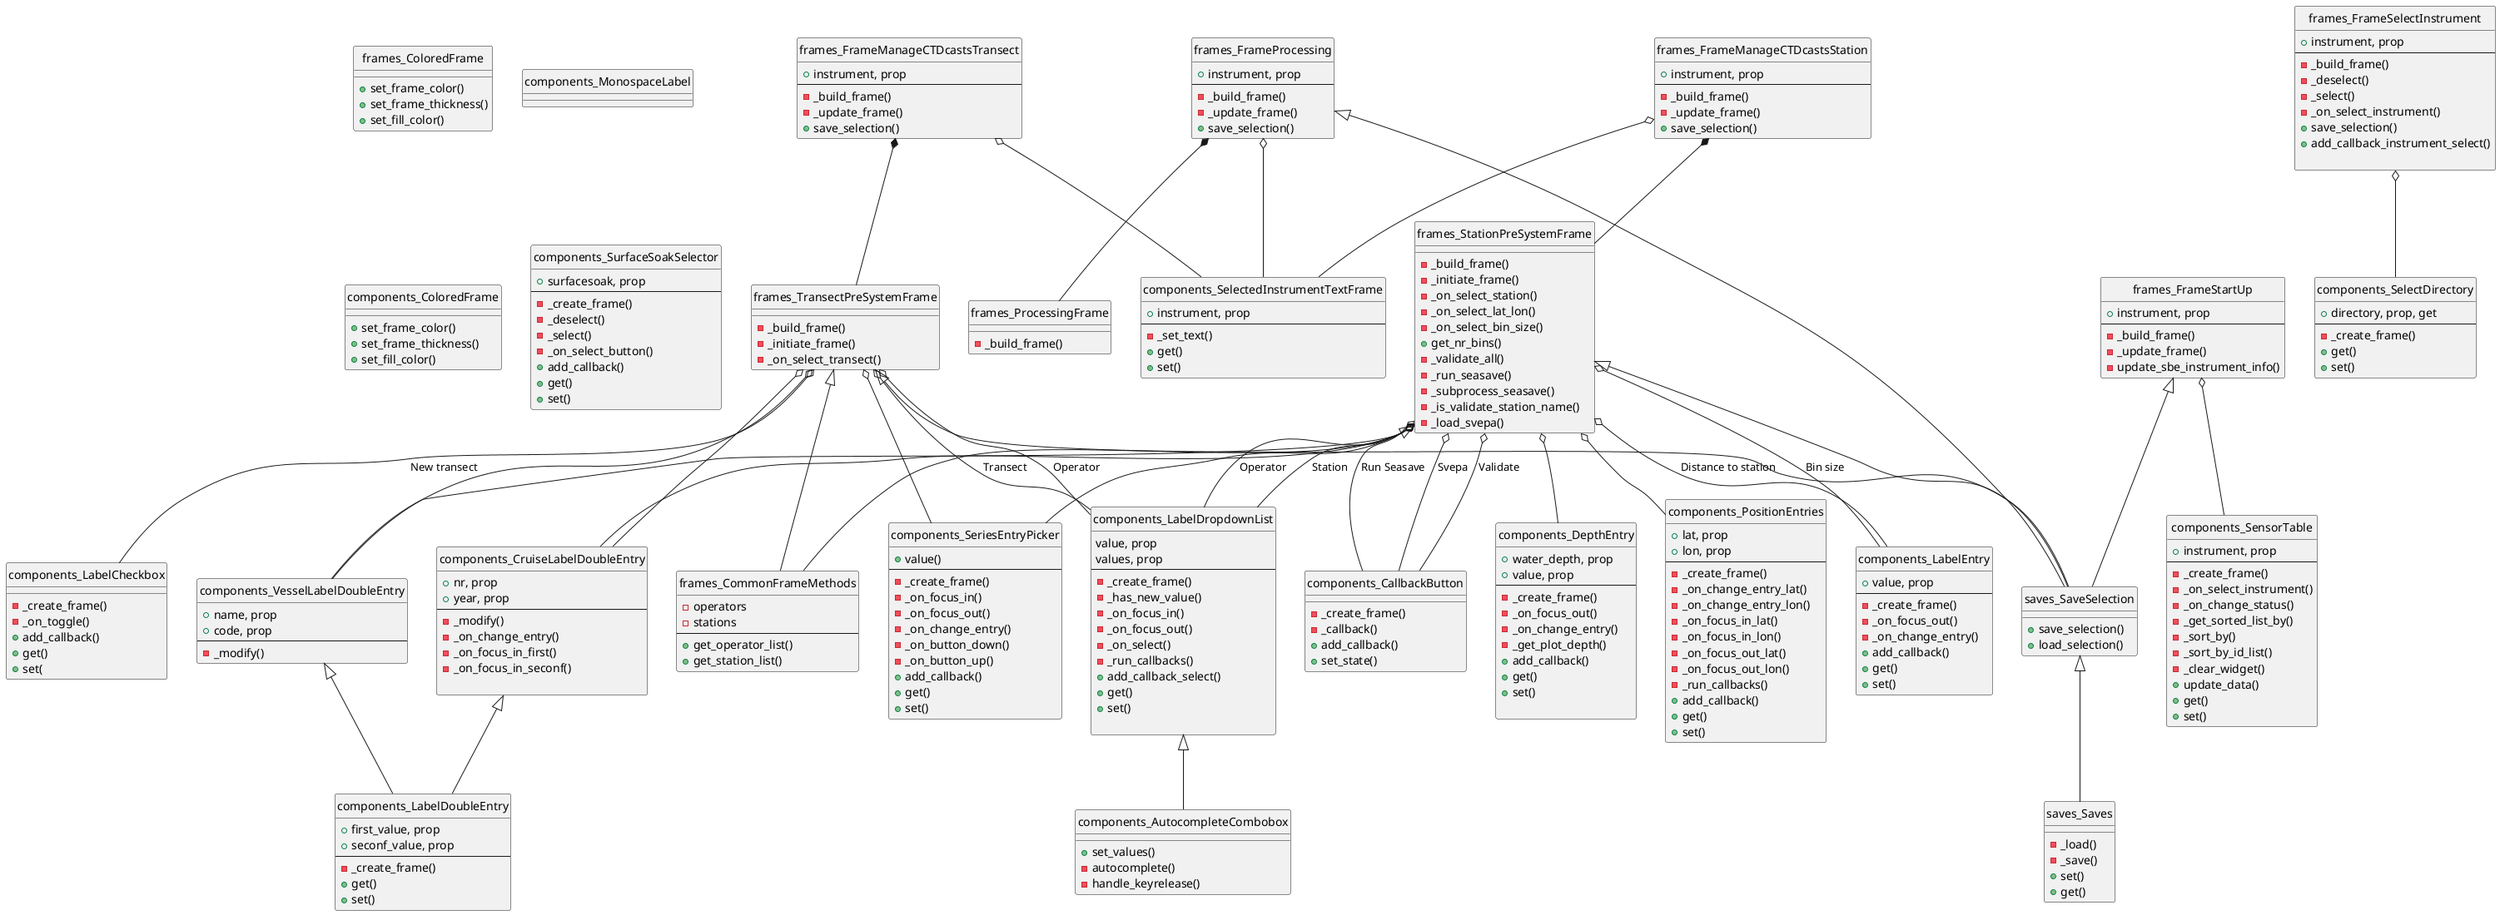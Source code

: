 @startuml 
skinparam Style strictuml

class frames_ColoredFrame {
    +set_frame_color()
    +set_frame_thickness()
    +set_fill_color()
}


class frames_CommonFrameMethods {
    -operators
    -stations
    --
    +get_operator_list()
    +get_station_list()
}

class frames_StationPreSystemFrame {
    -_build_frame() 
    -_initiate_frame()
    -_on_select_station()
    -_on_select_lat_lon()
    -_on_select_bin_size()
    +get_nr_bins()
    -_validate_all()
    -_run_seasave()
    -_subprocess_seasave()
    -_is_validate_station_name()
    -_load_svepa()
}

class frames_TransectPreSystemFrame {
    -_build_frame()
    -_initiate_frame()
    -_on_select_transect()
}

class frames_ProcessingFrame {
    -_build_frame()
}

class frames_FrameProcessing {
    +instrument, prop
    --
    -_build_frame()
    -_update_frame()
    +save_selection()
}

class frames_FrameSelectInstrument {
    +instrument, prop
    --
    -_build_frame()
    -_deselect()
    -_select()
    -_on_select_instrument()
    +save_selection()
    +add_callback_instrument_select()

}

class frames_FrameStartUp {
    +instrument, prop
    --
    -_build_frame()
    -_update_frame()
    -update_sbe_instrument_info()
}

class frames_FrameManageCTDcastsStation {
    +instrument, prop
    --
    -_build_frame()
    -_update_frame()
    +save_selection()
}

class frames_FrameManageCTDcastsTransect {
    +instrument, prop
    --
    -_build_frame()
    -_update_frame()
    +save_selection()
}

class saves_Saves {
    -_load()
    -_save()
    +set()
    +get()
}

class saves_SaveSelection {
    +save_selection()
    +load_selection()
}

class components_AutocompleteCombobox {
    +set_values()
    -autocomplete()
    -handle_keyrelease()
}

class components_MonospaceLabel {
}

class components_ColoredFrame {
    +set_frame_color()
    +set_frame_thickness()
    +set_fill_color()
}

class components_LabelDropdownList {
    value, prop
    values, prop
    --
    -_create_frame()
    -_has_new_value()
    -_on_focus_in()
    -_on_focus_out()
    -_on_select()
    -_run_callbacks()
    +add_callback_select()
    +get()
    +set()

}

class components_LabelEntry {
    +value, prop
    --
    -_create_frame()
    -_on_focus_out()
    -_on_change_entry()
    +add_callback()
    +get()
    +set()
}

class components_LabelDoubleEntry {
    +first_value, prop
    +seconf_value, prop
    --
    -_create_frame()
    +get()
    +set()
}

class components_CruiseLabelDoubleEntry {
    +nr, prop
    +year, prop
    --
    -_modify()
    -_on_change_entry()
    -_on_focus_in_first()
    -_on_focus_in_seconf()
    
}

class components_CallbackButton {
    -_create_frame()
    -_callback()
    +add_callback()
    +set_state()
}

class components_DepthEntry {
    +water_depth, prop
    +value, prop
    --
    -_create_frame()
    -_on_focus_out()
    -_on_change_entry()
    -_get_plot_depth()
    +add_callback()
    +get()
    +set()

}

class components_VesselLabelDoubleEntry {
    +name, prop
    +code, prop
    --
    -_modify()
}

class components_SelectDirectory {
    +directory, prop, get
    --
    -_create_frame()
    +get()
    +set()
}

class components_SelectedInstrumentTextFrame {
    +instrument, prop
    --
    -_set_text()
    +get()
    +set()
}

class components_SeriesEntryPicker {
    +value()
    --
    -_create_frame()
    -_on_focus_in()
    -_on_focus_out()
    -_on_change_entry()
    -_on_button_down()
    -_on_button_up()
    +add_callback()
    +get()
    +set()
}

class components_SurfaceSoakSelector {
    +surfacesoak, prop
    --
    -_create_frame()
    -_deselect()
    -_select()
    -_on_select_button()
    +add_callback()
    +get()
    +set()
}

class components_SensorTable {
    +instrument, prop
    --
    -_create_frame()
    -_on_select_instrument()
    -_on_change_status()
    -_get_sorted_list_by()
    -_sort_by()
    -_sort_by_id_list()
    -_clear_widget()
    +update_data()
    +get()
    +set()
}

class components_LabelCheckbox {
    -_create_frame()
    -_on_toggle()
    +add_callback()
    +get()
    +set(
}

class components_PositionEntries {
    +lat, prop
    +lon, prop
    --
    -_create_frame()
    -_on_change_entry_lat()
    -_on_change_entry_lon()
    -_on_focus_in_lat()
    -_on_focus_in_lon()
    -_on_focus_out_lat()
    -_on_focus_out_lon()
    -_run_callbacks()
    +add_callback()
    +get()
    +set()
}


components_CruiseLabelDoubleEntry <|-- components_LabelDoubleEntry
components_VesselLabelDoubleEntry <|-- components_LabelDoubleEntry
components_LabelDropdownList <|-- components_AutocompleteCombobox


frames_StationPreSystemFrame <|-- saves_SaveSelection
frames_StationPreSystemFrame <|-- frames_CommonFrameMethods
frames_StationPreSystemFrame o-- components_CruiseLabelDoubleEntry
frames_StationPreSystemFrame o-- components_SeriesEntryPicker
frames_StationPreSystemFrame o-- components_LabelDropdownList : Station
frames_StationPreSystemFrame o-- components_LabelEntry : Distance to station
frames_StationPreSystemFrame o-- components_DepthEntry
frames_StationPreSystemFrame o-- components_LabelDropdownList : Operator
frames_StationPreSystemFrame o-- components_VesselLabelDoubleEntry
frames_StationPreSystemFrame o-- components_LabelEntry : Bin size
frames_StationPreSystemFrame o-- components_CallbackButton : Svepa
frames_StationPreSystemFrame o-- components_PositionEntries
frames_StationPreSystemFrame o-- components_CallbackButton : Validate
frames_StationPreSystemFrame o-- components_CallbackButton : Run Seasave

frames_TransectPreSystemFrame <|-- saves_SaveSelection
frames_TransectPreSystemFrame <|-- frames_CommonFrameMethods
frames_TransectPreSystemFrame o-- components_CruiseLabelDoubleEntry
frames_TransectPreSystemFrame o-- components_SeriesEntryPicker
frames_TransectPreSystemFrame o-- components_LabelDropdownList : Transect
frames_TransectPreSystemFrame o-- components_LabelDropdownList : Operator
frames_TransectPreSystemFrame o-- components_VesselLabelDoubleEntry
frames_TransectPreSystemFrame o-- components_LabelCheckbox : New transect

frames_FrameProcessing <|-- saves_SaveSelection

frames_FrameProcessing o-- components_SelectedInstrumentTextFrame
frames_FrameProcessing *-- frames_ProcessingFrame

frames_FrameSelectInstrument o-- components_SelectDirectory

frames_FrameStartUp <|-- saves_SaveSelection
frames_FrameStartUp o-- components_SensorTable

frames_FrameManageCTDcastsStation o-- components_SelectedInstrumentTextFrame
frames_FrameManageCTDcastsStation *-- frames_StationPreSystemFrame

frames_FrameManageCTDcastsTransect o-- components_SelectedInstrumentTextFrame
frames_FrameManageCTDcastsTransect *-- frames_TransectPreSystemFrame

saves_SaveSelection <|-- saves_Saves


@enduml


